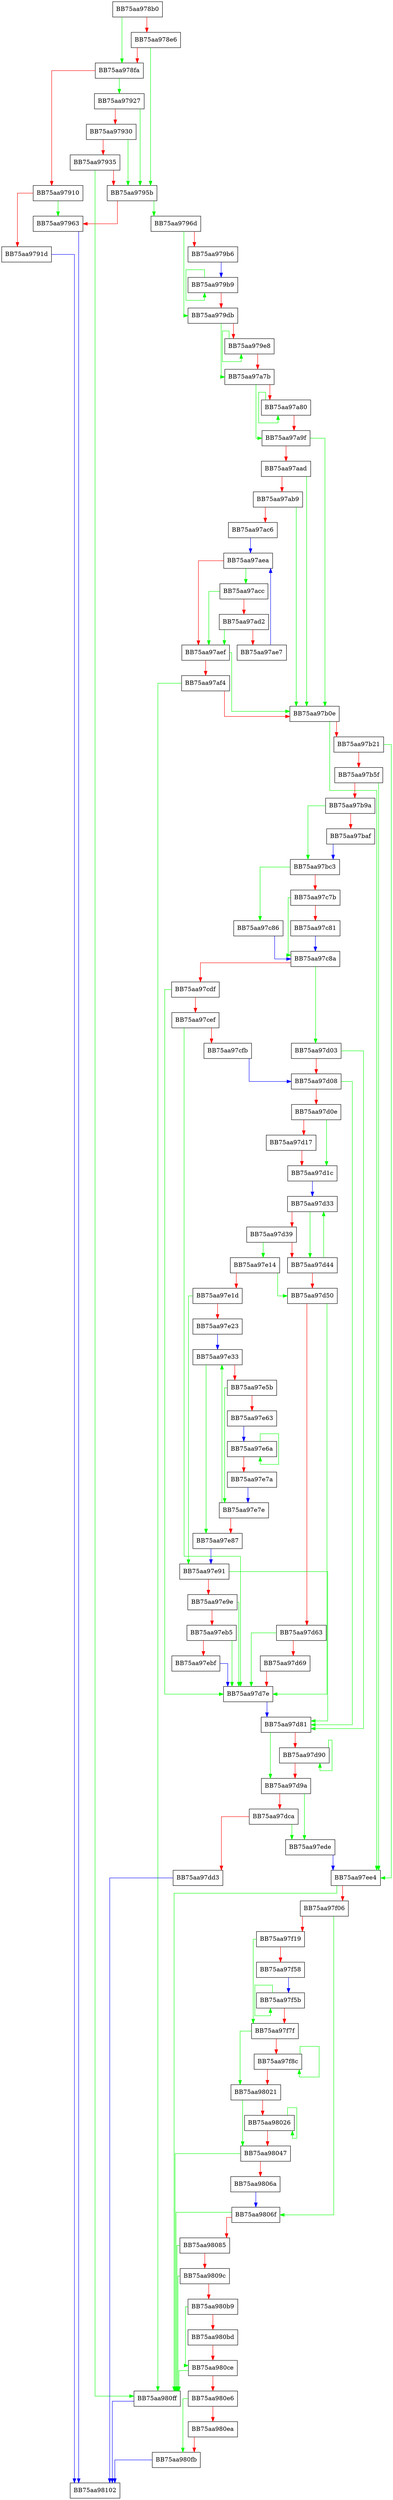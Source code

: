 digraph kcrce_scanfile {
  node [shape="box"];
  graph [splines=ortho];
  BB75aa978b0 -> BB75aa978fa [color="green"];
  BB75aa978b0 -> BB75aa978e6 [color="red"];
  BB75aa978e6 -> BB75aa9795b [color="green"];
  BB75aa978e6 -> BB75aa978fa [color="red"];
  BB75aa978fa -> BB75aa97927 [color="green"];
  BB75aa978fa -> BB75aa97910 [color="red"];
  BB75aa97910 -> BB75aa97963 [color="green"];
  BB75aa97910 -> BB75aa9791d [color="red"];
  BB75aa9791d -> BB75aa98102 [color="blue"];
  BB75aa97927 -> BB75aa9795b [color="green"];
  BB75aa97927 -> BB75aa97930 [color="red"];
  BB75aa97930 -> BB75aa9795b [color="green"];
  BB75aa97930 -> BB75aa97935 [color="red"];
  BB75aa97935 -> BB75aa980ff [color="green"];
  BB75aa97935 -> BB75aa9795b [color="red"];
  BB75aa9795b -> BB75aa9796d [color="green"];
  BB75aa9795b -> BB75aa97963 [color="red"];
  BB75aa97963 -> BB75aa98102 [color="blue"];
  BB75aa9796d -> BB75aa979db [color="green"];
  BB75aa9796d -> BB75aa979b6 [color="red"];
  BB75aa979b6 -> BB75aa979b9 [color="blue"];
  BB75aa979b9 -> BB75aa979b9 [color="green"];
  BB75aa979b9 -> BB75aa979db [color="red"];
  BB75aa979db -> BB75aa97a7b [color="green"];
  BB75aa979db -> BB75aa979e8 [color="red"];
  BB75aa979e8 -> BB75aa979e8 [color="green"];
  BB75aa979e8 -> BB75aa97a7b [color="red"];
  BB75aa97a7b -> BB75aa97a9f [color="green"];
  BB75aa97a7b -> BB75aa97a80 [color="red"];
  BB75aa97a80 -> BB75aa97a80 [color="green"];
  BB75aa97a80 -> BB75aa97a9f [color="red"];
  BB75aa97a9f -> BB75aa97b0e [color="green"];
  BB75aa97a9f -> BB75aa97aad [color="red"];
  BB75aa97aad -> BB75aa97b0e [color="green"];
  BB75aa97aad -> BB75aa97ab9 [color="red"];
  BB75aa97ab9 -> BB75aa97b0e [color="green"];
  BB75aa97ab9 -> BB75aa97ac6 [color="red"];
  BB75aa97ac6 -> BB75aa97aea [color="blue"];
  BB75aa97acc -> BB75aa97aef [color="green"];
  BB75aa97acc -> BB75aa97ad2 [color="red"];
  BB75aa97ad2 -> BB75aa97aef [color="green"];
  BB75aa97ad2 -> BB75aa97ae7 [color="red"];
  BB75aa97ae7 -> BB75aa97aea [color="blue"];
  BB75aa97aea -> BB75aa97acc [color="green"];
  BB75aa97aea -> BB75aa97aef [color="red"];
  BB75aa97aef -> BB75aa97b0e [color="green"];
  BB75aa97aef -> BB75aa97af4 [color="red"];
  BB75aa97af4 -> BB75aa980ff [color="green"];
  BB75aa97af4 -> BB75aa97b0e [color="red"];
  BB75aa97b0e -> BB75aa97ee4 [color="green"];
  BB75aa97b0e -> BB75aa97b21 [color="red"];
  BB75aa97b21 -> BB75aa97ee4 [color="green"];
  BB75aa97b21 -> BB75aa97b5f [color="red"];
  BB75aa97b5f -> BB75aa97ee4 [color="green"];
  BB75aa97b5f -> BB75aa97b9a [color="red"];
  BB75aa97b9a -> BB75aa97bc3 [color="green"];
  BB75aa97b9a -> BB75aa97baf [color="red"];
  BB75aa97baf -> BB75aa97bc3 [color="blue"];
  BB75aa97bc3 -> BB75aa97c86 [color="green"];
  BB75aa97bc3 -> BB75aa97c7b [color="red"];
  BB75aa97c7b -> BB75aa97c8a [color="green"];
  BB75aa97c7b -> BB75aa97c81 [color="red"];
  BB75aa97c81 -> BB75aa97c8a [color="blue"];
  BB75aa97c86 -> BB75aa97c8a [color="blue"];
  BB75aa97c8a -> BB75aa97d03 [color="green"];
  BB75aa97c8a -> BB75aa97cdf [color="red"];
  BB75aa97cdf -> BB75aa97d7e [color="green"];
  BB75aa97cdf -> BB75aa97cef [color="red"];
  BB75aa97cef -> BB75aa97d7e [color="green"];
  BB75aa97cef -> BB75aa97cfb [color="red"];
  BB75aa97cfb -> BB75aa97d08 [color="blue"];
  BB75aa97d03 -> BB75aa97d81 [color="green"];
  BB75aa97d03 -> BB75aa97d08 [color="red"];
  BB75aa97d08 -> BB75aa97d81 [color="green"];
  BB75aa97d08 -> BB75aa97d0e [color="red"];
  BB75aa97d0e -> BB75aa97d1c [color="green"];
  BB75aa97d0e -> BB75aa97d17 [color="red"];
  BB75aa97d17 -> BB75aa97d1c [color="red"];
  BB75aa97d1c -> BB75aa97d33 [color="blue"];
  BB75aa97d33 -> BB75aa97d44 [color="green"];
  BB75aa97d33 -> BB75aa97d39 [color="red"];
  BB75aa97d39 -> BB75aa97e14 [color="green"];
  BB75aa97d39 -> BB75aa97d44 [color="red"];
  BB75aa97d44 -> BB75aa97d33 [color="green"];
  BB75aa97d44 -> BB75aa97d50 [color="red"];
  BB75aa97d50 -> BB75aa97d7e [color="green"];
  BB75aa97d50 -> BB75aa97d63 [color="red"];
  BB75aa97d63 -> BB75aa97d7e [color="green"];
  BB75aa97d63 -> BB75aa97d69 [color="red"];
  BB75aa97d69 -> BB75aa97d7e [color="red"];
  BB75aa97d7e -> BB75aa97d81 [color="blue"];
  BB75aa97d81 -> BB75aa97d9a [color="green"];
  BB75aa97d81 -> BB75aa97d90 [color="red"];
  BB75aa97d90 -> BB75aa97d90 [color="green"];
  BB75aa97d90 -> BB75aa97d9a [color="red"];
  BB75aa97d9a -> BB75aa97ede [color="green"];
  BB75aa97d9a -> BB75aa97dca [color="red"];
  BB75aa97dca -> BB75aa97ede [color="green"];
  BB75aa97dca -> BB75aa97dd3 [color="red"];
  BB75aa97dd3 -> BB75aa98102 [color="blue"];
  BB75aa97e14 -> BB75aa97d50 [color="green"];
  BB75aa97e14 -> BB75aa97e1d [color="red"];
  BB75aa97e1d -> BB75aa97e91 [color="green"];
  BB75aa97e1d -> BB75aa97e23 [color="red"];
  BB75aa97e23 -> BB75aa97e33 [color="blue"];
  BB75aa97e33 -> BB75aa97e87 [color="green"];
  BB75aa97e33 -> BB75aa97e5b [color="red"];
  BB75aa97e5b -> BB75aa97e7e [color="green"];
  BB75aa97e5b -> BB75aa97e63 [color="red"];
  BB75aa97e63 -> BB75aa97e6a [color="blue"];
  BB75aa97e6a -> BB75aa97e6a [color="green"];
  BB75aa97e6a -> BB75aa97e7a [color="red"];
  BB75aa97e7a -> BB75aa97e7e [color="blue"];
  BB75aa97e7e -> BB75aa97e33 [color="green"];
  BB75aa97e7e -> BB75aa97e87 [color="red"];
  BB75aa97e87 -> BB75aa97e91 [color="blue"];
  BB75aa97e91 -> BB75aa97d81 [color="green"];
  BB75aa97e91 -> BB75aa97e9e [color="red"];
  BB75aa97e9e -> BB75aa97d7e [color="green"];
  BB75aa97e9e -> BB75aa97eb5 [color="red"];
  BB75aa97eb5 -> BB75aa97d7e [color="green"];
  BB75aa97eb5 -> BB75aa97ebf [color="red"];
  BB75aa97ebf -> BB75aa97d7e [color="blue"];
  BB75aa97ede -> BB75aa97ee4 [color="blue"];
  BB75aa97ee4 -> BB75aa980ff [color="green"];
  BB75aa97ee4 -> BB75aa97f06 [color="red"];
  BB75aa97f06 -> BB75aa9806f [color="green"];
  BB75aa97f06 -> BB75aa97f19 [color="red"];
  BB75aa97f19 -> BB75aa97f7f [color="green"];
  BB75aa97f19 -> BB75aa97f58 [color="red"];
  BB75aa97f58 -> BB75aa97f5b [color="blue"];
  BB75aa97f5b -> BB75aa97f5b [color="green"];
  BB75aa97f5b -> BB75aa97f7f [color="red"];
  BB75aa97f7f -> BB75aa98021 [color="green"];
  BB75aa97f7f -> BB75aa97f8c [color="red"];
  BB75aa97f8c -> BB75aa97f8c [color="green"];
  BB75aa97f8c -> BB75aa98021 [color="red"];
  BB75aa98021 -> BB75aa98047 [color="green"];
  BB75aa98021 -> BB75aa98026 [color="red"];
  BB75aa98026 -> BB75aa98026 [color="green"];
  BB75aa98026 -> BB75aa98047 [color="red"];
  BB75aa98047 -> BB75aa980ff [color="green"];
  BB75aa98047 -> BB75aa9806a [color="red"];
  BB75aa9806a -> BB75aa9806f [color="blue"];
  BB75aa9806f -> BB75aa980ff [color="green"];
  BB75aa9806f -> BB75aa98085 [color="red"];
  BB75aa98085 -> BB75aa980ff [color="green"];
  BB75aa98085 -> BB75aa9809c [color="red"];
  BB75aa9809c -> BB75aa980ff [color="green"];
  BB75aa9809c -> BB75aa980b9 [color="red"];
  BB75aa980b9 -> BB75aa980ce [color="green"];
  BB75aa980b9 -> BB75aa980bd [color="red"];
  BB75aa980bd -> BB75aa980ce [color="red"];
  BB75aa980ce -> BB75aa980ff [color="green"];
  BB75aa980ce -> BB75aa980e6 [color="red"];
  BB75aa980e6 -> BB75aa980fb [color="green"];
  BB75aa980e6 -> BB75aa980ea [color="red"];
  BB75aa980ea -> BB75aa980fb [color="red"];
  BB75aa980fb -> BB75aa98102 [color="blue"];
  BB75aa980ff -> BB75aa98102 [color="blue"];
}